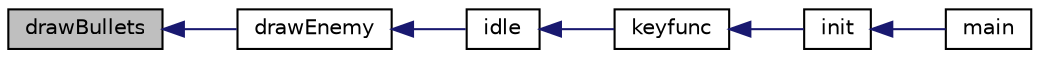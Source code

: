 digraph "drawBullets"
{
  edge [fontname="Helvetica",fontsize="10",labelfontname="Helvetica",labelfontsize="10"];
  node [fontname="Helvetica",fontsize="10",shape=record];
  rankdir="LR";
  Node1 [label="drawBullets",height=0.2,width=0.4,color="black", fillcolor="grey75", style="filled", fontcolor="black"];
  Node1 -> Node2 [dir="back",color="midnightblue",fontsize="10",style="solid",fontname="Helvetica"];
  Node2 [label="drawEnemy",height=0.2,width=0.4,color="black", fillcolor="white", style="filled",URL="$main_8h.html#a1cf88fce392d9a574a5bc8164f67c058"];
  Node2 -> Node3 [dir="back",color="midnightblue",fontsize="10",style="solid",fontname="Helvetica"];
  Node3 [label="idle",height=0.2,width=0.4,color="black", fillcolor="white", style="filled",URL="$main_8cpp.html#aa1b7d944fc5d269240500e79c79745b9"];
  Node3 -> Node4 [dir="back",color="midnightblue",fontsize="10",style="solid",fontname="Helvetica"];
  Node4 [label="keyfunc",height=0.2,width=0.4,color="black", fillcolor="white", style="filled",URL="$main_8h.html#ac4648a04ce3040e8ba3e561a9716e79e"];
  Node4 -> Node5 [dir="back",color="midnightblue",fontsize="10",style="solid",fontname="Helvetica"];
  Node5 [label="init",height=0.2,width=0.4,color="black", fillcolor="white", style="filled",URL="$main_8h.html#a02fd73d861ef2e4aabb38c0c9ff82947"];
  Node5 -> Node6 [dir="back",color="midnightblue",fontsize="10",style="solid",fontname="Helvetica"];
  Node6 [label="main",height=0.2,width=0.4,color="black", fillcolor="white", style="filled",URL="$main_8h.html#a0ddf1224851353fc92bfbff6f499fa97"];
}
